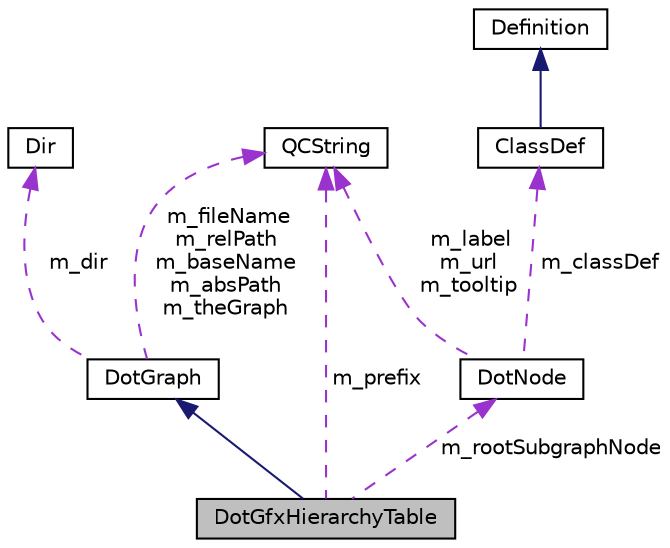 digraph "DotGfxHierarchyTable"
{
 // INTERACTIVE_SVG=YES
 // LATEX_PDF_SIZE
  edge [fontname="Helvetica",fontsize="10",labelfontname="Helvetica",labelfontsize="10"];
  node [fontname="Helvetica",fontsize="10",shape=record];
  Node1 [label="DotGfxHierarchyTable",height=0.2,width=0.4,color="black", fillcolor="grey75", style="filled", fontcolor="black",tooltip="Represents a graphical class hierarchy"];
  Node2 -> Node1 [dir="back",color="midnightblue",fontsize="10",style="solid",fontname="Helvetica"];
  Node2 [label="DotGraph",height=0.2,width=0.4,color="black", fillcolor="white", style="filled",URL="$d0/d32/class_dot_graph.html",tooltip="A dot graph"];
  Node3 -> Node2 [dir="back",color="darkorchid3",fontsize="10",style="dashed",label=" m_fileName\nm_relPath\nm_baseName\nm_absPath\nm_theGraph" ,fontname="Helvetica"];
  Node3 [label="QCString",height=0.2,width=0.4,color="black", fillcolor="white", style="filled",URL="$d9/d45/class_q_c_string.html",tooltip="This is an alternative implementation of QCString."];
  Node4 -> Node2 [dir="back",color="darkorchid3",fontsize="10",style="dashed",label=" m_dir" ,fontname="Helvetica"];
  Node4 [label="Dir",height=0.2,width=0.4,color="black", fillcolor="white", style="filled",URL="$d2/dc2/class_dir.html",tooltip="Class representing a directory in the file system"];
  Node3 -> Node1 [dir="back",color="darkorchid3",fontsize="10",style="dashed",label=" m_prefix" ,fontname="Helvetica"];
  Node5 -> Node1 [dir="back",color="darkorchid3",fontsize="10",style="dashed",label=" m_rootSubgraphNode" ,fontname="Helvetica"];
  Node5 [label="DotNode",height=0.2,width=0.4,color="black", fillcolor="white", style="filled",URL="$dd/d7e/class_dot_node.html",tooltip="A node in a dot graph"];
  Node3 -> Node5 [dir="back",color="darkorchid3",fontsize="10",style="dashed",label=" m_label\nm_url\nm_tooltip" ,fontname="Helvetica"];
  Node6 -> Node5 [dir="back",color="darkorchid3",fontsize="10",style="dashed",label=" m_classDef" ,fontname="Helvetica"];
  Node6 [label="ClassDef",height=0.2,width=0.4,color="black", fillcolor="white", style="filled",URL="$d1/dcf/class_class_def.html",tooltip="A abstract class representing of a compound symbol."];
  Node7 -> Node6 [dir="back",color="midnightblue",fontsize="10",style="solid",fontname="Helvetica"];
  Node7 [label="Definition",height=0.2,width=0.4,color="black", fillcolor="white", style="filled",URL="$d5/dcc/class_definition.html",tooltip="The common base class of all entity definitions found in the sources."];
}
